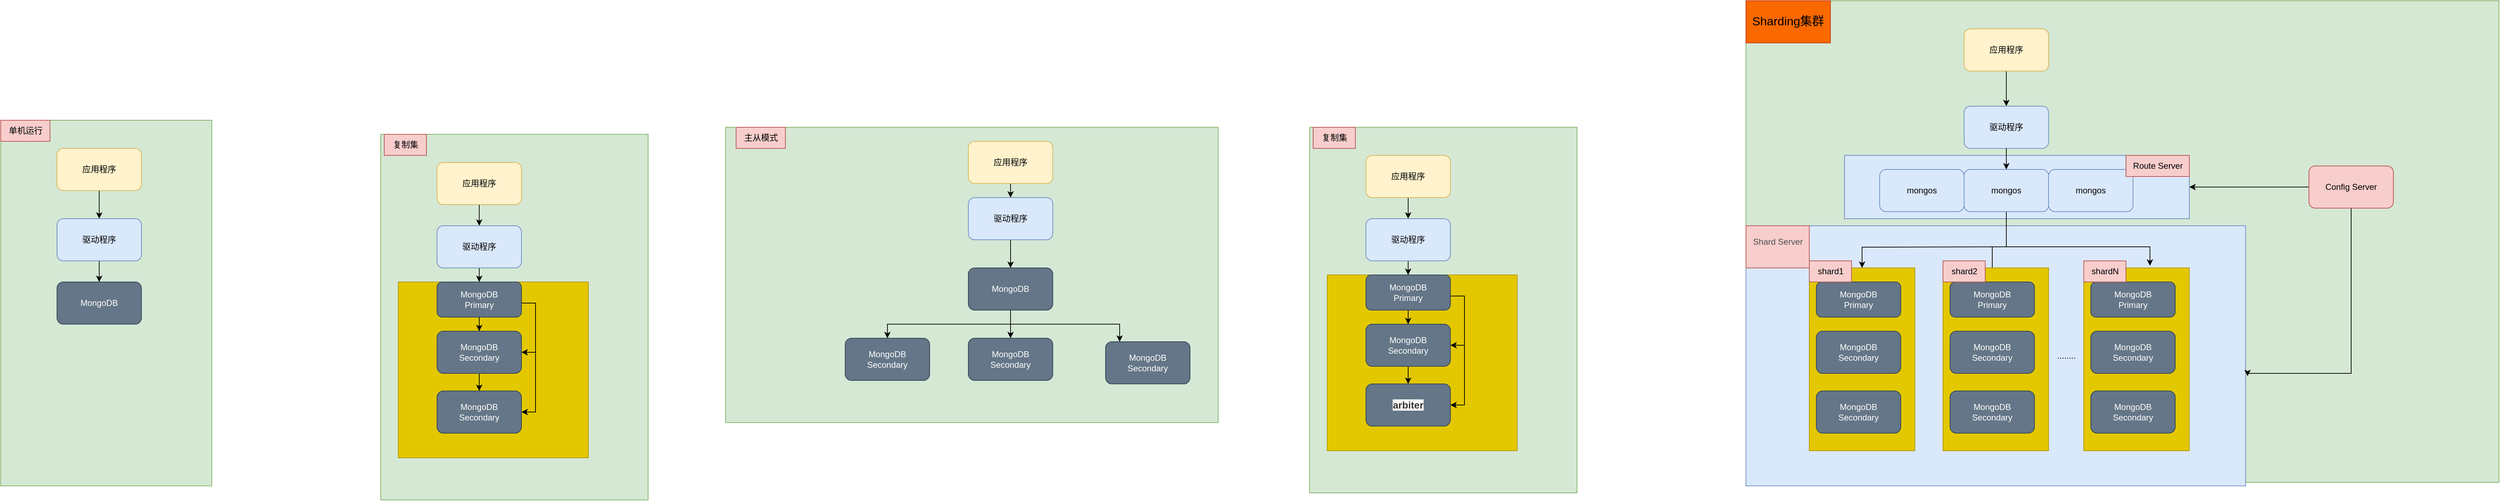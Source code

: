 <mxfile version="20.8.18" type="github">
  <diagram name="第 1 页" id="8SuLuBTpwIkDqSjnMxQ3">
    <mxGraphModel dx="1434" dy="764" grid="1" gridSize="10" guides="1" tooltips="1" connect="1" arrows="1" fold="1" page="1" pageScale="1" pageWidth="827" pageHeight="1169" math="0" shadow="0">
      <root>
        <mxCell id="0" />
        <mxCell id="1" parent="0" />
        <mxCell id="oWvnXfuGY_ad9esaMSXd-63" value="" style="rounded=0;whiteSpace=wrap;html=1;fillColor=#d5e8d4;strokeColor=#82b366;" parent="1" vertex="1">
          <mxGeometry x="2580" width="1070" height="685" as="geometry" />
        </mxCell>
        <mxCell id="l4rckHszjoB89K03YLhM-2" value="" style="rounded=0;whiteSpace=wrap;html=1;fillColor=#dae8fc;strokeColor=#6c8ebf;" vertex="1" parent="1">
          <mxGeometry x="2720" y="220" width="490" height="90" as="geometry" />
        </mxCell>
        <mxCell id="l4rckHszjoB89K03YLhM-1" value="" style="rounded=0;whiteSpace=wrap;html=1;fillColor=#dae8fc;strokeColor=#6c8ebf;" vertex="1" parent="1">
          <mxGeometry x="2580" y="320" width="710" height="370" as="geometry" />
        </mxCell>
        <mxCell id="oWvnXfuGY_ad9esaMSXd-9" value="" style="rounded=0;whiteSpace=wrap;html=1;fillColor=#d5e8d4;strokeColor=#82b366;" parent="1" vertex="1">
          <mxGeometry x="640" y="190" width="380" height="520" as="geometry" />
        </mxCell>
        <mxCell id="oWvnXfuGY_ad9esaMSXd-35" value="" style="rounded=0;whiteSpace=wrap;html=1;fillColor=#e3c800;fontColor=#000000;strokeColor=#B09500;" parent="1" vertex="1">
          <mxGeometry x="665" y="400" width="270" height="250" as="geometry" />
        </mxCell>
        <mxCell id="oWvnXfuGY_ad9esaMSXd-2" value="" style="rounded=0;whiteSpace=wrap;html=1;fillColor=#d5e8d4;strokeColor=#82b366;" parent="1" vertex="1">
          <mxGeometry x="100" y="170" width="300" height="520" as="geometry" />
        </mxCell>
        <mxCell id="oWvnXfuGY_ad9esaMSXd-3" value="单机运行" style="text;html=1;align=center;verticalAlign=middle;resizable=0;points=[];autosize=1;strokeColor=#b85450;fillColor=#f8cecc;" parent="1" vertex="1">
          <mxGeometry x="100" y="170" width="70" height="30" as="geometry" />
        </mxCell>
        <mxCell id="oWvnXfuGY_ad9esaMSXd-6" style="edgeStyle=orthogonalEdgeStyle;rounded=0;orthogonalLoop=1;jettySize=auto;html=1;entryX=0.5;entryY=0;entryDx=0;entryDy=0;" parent="1" source="oWvnXfuGY_ad9esaMSXd-4" target="oWvnXfuGY_ad9esaMSXd-5" edge="1">
          <mxGeometry relative="1" as="geometry" />
        </mxCell>
        <mxCell id="oWvnXfuGY_ad9esaMSXd-4" value="应用程序&lt;br&gt;" style="rounded=1;whiteSpace=wrap;html=1;fillColor=#fff2cc;strokeColor=#d6b656;" parent="1" vertex="1">
          <mxGeometry x="180" y="210" width="120" height="60" as="geometry" />
        </mxCell>
        <mxCell id="oWvnXfuGY_ad9esaMSXd-8" value="" style="edgeStyle=orthogonalEdgeStyle;rounded=0;orthogonalLoop=1;jettySize=auto;html=1;" parent="1" source="oWvnXfuGY_ad9esaMSXd-5" target="oWvnXfuGY_ad9esaMSXd-7" edge="1">
          <mxGeometry relative="1" as="geometry" />
        </mxCell>
        <mxCell id="oWvnXfuGY_ad9esaMSXd-5" value="驱动程序" style="rounded=1;whiteSpace=wrap;html=1;fillColor=#dae8fc;strokeColor=#6c8ebf;" parent="1" vertex="1">
          <mxGeometry x="180" y="310" width="120" height="60" as="geometry" />
        </mxCell>
        <mxCell id="oWvnXfuGY_ad9esaMSXd-7" value="MongoDB" style="rounded=1;whiteSpace=wrap;html=1;fillColor=#647687;fontColor=#ffffff;strokeColor=#314354;" parent="1" vertex="1">
          <mxGeometry x="180" y="400" width="120" height="60" as="geometry" />
        </mxCell>
        <mxCell id="oWvnXfuGY_ad9esaMSXd-10" value="复制集" style="text;html=1;align=center;verticalAlign=middle;resizable=0;points=[];autosize=1;strokeColor=#b85450;fillColor=#f8cecc;" parent="1" vertex="1">
          <mxGeometry x="645" y="190" width="60" height="30" as="geometry" />
        </mxCell>
        <mxCell id="oWvnXfuGY_ad9esaMSXd-11" style="edgeStyle=orthogonalEdgeStyle;rounded=0;orthogonalLoop=1;jettySize=auto;html=1;entryX=0.5;entryY=0;entryDx=0;entryDy=0;" parent="1" source="oWvnXfuGY_ad9esaMSXd-12" target="oWvnXfuGY_ad9esaMSXd-14" edge="1">
          <mxGeometry relative="1" as="geometry" />
        </mxCell>
        <mxCell id="oWvnXfuGY_ad9esaMSXd-12" value="应用程序&lt;br&gt;" style="rounded=1;whiteSpace=wrap;html=1;fillColor=#fff2cc;strokeColor=#d6b656;" parent="1" vertex="1">
          <mxGeometry x="720" y="230" width="120" height="60" as="geometry" />
        </mxCell>
        <mxCell id="oWvnXfuGY_ad9esaMSXd-13" value="" style="edgeStyle=orthogonalEdgeStyle;rounded=0;orthogonalLoop=1;jettySize=auto;html=1;" parent="1" source="oWvnXfuGY_ad9esaMSXd-14" target="oWvnXfuGY_ad9esaMSXd-15" edge="1">
          <mxGeometry relative="1" as="geometry" />
        </mxCell>
        <mxCell id="oWvnXfuGY_ad9esaMSXd-14" value="驱动程序" style="rounded=1;whiteSpace=wrap;html=1;fillColor=#dae8fc;strokeColor=#6c8ebf;" parent="1" vertex="1">
          <mxGeometry x="720" y="320" width="120" height="60" as="geometry" />
        </mxCell>
        <mxCell id="oWvnXfuGY_ad9esaMSXd-38" value="" style="edgeStyle=orthogonalEdgeStyle;rounded=0;orthogonalLoop=1;jettySize=auto;html=1;" parent="1" source="oWvnXfuGY_ad9esaMSXd-15" target="oWvnXfuGY_ad9esaMSXd-31" edge="1">
          <mxGeometry relative="1" as="geometry" />
        </mxCell>
        <mxCell id="oWvnXfuGY_ad9esaMSXd-39" style="edgeStyle=orthogonalEdgeStyle;rounded=0;orthogonalLoop=1;jettySize=auto;html=1;entryX=1;entryY=0.5;entryDx=0;entryDy=0;" parent="1" source="oWvnXfuGY_ad9esaMSXd-15" target="oWvnXfuGY_ad9esaMSXd-31" edge="1">
          <mxGeometry relative="1" as="geometry">
            <Array as="points">
              <mxPoint x="860" y="430" />
              <mxPoint x="860" y="500" />
            </Array>
          </mxGeometry>
        </mxCell>
        <mxCell id="oWvnXfuGY_ad9esaMSXd-40" style="edgeStyle=orthogonalEdgeStyle;rounded=0;orthogonalLoop=1;jettySize=auto;html=1;entryX=1;entryY=0.5;entryDx=0;entryDy=0;" parent="1" source="oWvnXfuGY_ad9esaMSXd-15" target="oWvnXfuGY_ad9esaMSXd-32" edge="1">
          <mxGeometry relative="1" as="geometry">
            <Array as="points">
              <mxPoint x="860" y="430" />
              <mxPoint x="860" y="585" />
            </Array>
          </mxGeometry>
        </mxCell>
        <mxCell id="oWvnXfuGY_ad9esaMSXd-15" value="MongoDB&lt;br&gt;Primary" style="rounded=1;whiteSpace=wrap;html=1;fillColor=#647687;fontColor=#ffffff;strokeColor=#314354;" parent="1" vertex="1">
          <mxGeometry x="720" y="400" width="120" height="50" as="geometry" />
        </mxCell>
        <mxCell id="oWvnXfuGY_ad9esaMSXd-24" value="" style="rounded=0;whiteSpace=wrap;html=1;fillColor=#d5e8d4;strokeColor=#82b366;" parent="1" vertex="1">
          <mxGeometry x="1130" y="180" width="700" height="420" as="geometry" />
        </mxCell>
        <mxCell id="oWvnXfuGY_ad9esaMSXd-25" value="主从模式" style="text;html=1;align=center;verticalAlign=middle;resizable=0;points=[];autosize=1;strokeColor=#b85450;fillColor=#f8cecc;" parent="1" vertex="1">
          <mxGeometry x="1145" y="180" width="70" height="30" as="geometry" />
        </mxCell>
        <mxCell id="oWvnXfuGY_ad9esaMSXd-26" style="edgeStyle=orthogonalEdgeStyle;rounded=0;orthogonalLoop=1;jettySize=auto;html=1;entryX=0.5;entryY=0;entryDx=0;entryDy=0;" parent="1" source="oWvnXfuGY_ad9esaMSXd-27" target="oWvnXfuGY_ad9esaMSXd-29" edge="1">
          <mxGeometry relative="1" as="geometry" />
        </mxCell>
        <mxCell id="oWvnXfuGY_ad9esaMSXd-27" value="应用程序&lt;br&gt;" style="rounded=1;whiteSpace=wrap;html=1;fillColor=#fff2cc;strokeColor=#d6b656;" parent="1" vertex="1">
          <mxGeometry x="1475" y="200" width="120" height="60" as="geometry" />
        </mxCell>
        <mxCell id="oWvnXfuGY_ad9esaMSXd-28" value="" style="edgeStyle=orthogonalEdgeStyle;rounded=0;orthogonalLoop=1;jettySize=auto;html=1;" parent="1" source="oWvnXfuGY_ad9esaMSXd-29" target="oWvnXfuGY_ad9esaMSXd-30" edge="1">
          <mxGeometry relative="1" as="geometry" />
        </mxCell>
        <mxCell id="oWvnXfuGY_ad9esaMSXd-29" value="驱动程序" style="rounded=1;whiteSpace=wrap;html=1;fillColor=#dae8fc;strokeColor=#6c8ebf;" parent="1" vertex="1">
          <mxGeometry x="1475" y="280" width="120" height="60" as="geometry" />
        </mxCell>
        <mxCell id="oWvnXfuGY_ad9esaMSXd-58" style="edgeStyle=orthogonalEdgeStyle;rounded=0;orthogonalLoop=1;jettySize=auto;html=1;exitX=0.5;exitY=1;exitDx=0;exitDy=0;" parent="1" source="oWvnXfuGY_ad9esaMSXd-30" target="oWvnXfuGY_ad9esaMSXd-57" edge="1">
          <mxGeometry relative="1" as="geometry" />
        </mxCell>
        <mxCell id="oWvnXfuGY_ad9esaMSXd-59" value="" style="edgeStyle=orthogonalEdgeStyle;rounded=0;orthogonalLoop=1;jettySize=auto;html=1;" parent="1" source="oWvnXfuGY_ad9esaMSXd-30" target="oWvnXfuGY_ad9esaMSXd-55" edge="1">
          <mxGeometry relative="1" as="geometry" />
        </mxCell>
        <mxCell id="oWvnXfuGY_ad9esaMSXd-30" value="MongoDB" style="rounded=1;whiteSpace=wrap;html=1;fillColor=#647687;fontColor=#ffffff;strokeColor=#314354;" parent="1" vertex="1">
          <mxGeometry x="1475" y="380" width="120" height="60" as="geometry" />
        </mxCell>
        <mxCell id="oWvnXfuGY_ad9esaMSXd-34" value="" style="edgeStyle=orthogonalEdgeStyle;rounded=0;orthogonalLoop=1;jettySize=auto;html=1;" parent="1" source="oWvnXfuGY_ad9esaMSXd-31" target="oWvnXfuGY_ad9esaMSXd-32" edge="1">
          <mxGeometry relative="1" as="geometry" />
        </mxCell>
        <mxCell id="oWvnXfuGY_ad9esaMSXd-31" value="MongoDB&lt;br style=&quot;border-color: var(--border-color);&quot;&gt;Secondary" style="rounded=1;whiteSpace=wrap;html=1;fillColor=#647687;fontColor=#ffffff;strokeColor=#314354;" parent="1" vertex="1">
          <mxGeometry x="720" y="470" width="120" height="60" as="geometry" />
        </mxCell>
        <mxCell id="oWvnXfuGY_ad9esaMSXd-32" value="MongoDB&lt;br style=&quot;border-color: var(--border-color);&quot;&gt;Secondary" style="rounded=1;whiteSpace=wrap;html=1;fillColor=#647687;fontColor=#ffffff;strokeColor=#314354;" parent="1" vertex="1">
          <mxGeometry x="720" y="555" width="120" height="60" as="geometry" />
        </mxCell>
        <mxCell id="oWvnXfuGY_ad9esaMSXd-41" value="" style="rounded=0;whiteSpace=wrap;html=1;fillColor=#d5e8d4;strokeColor=#82b366;" parent="1" vertex="1">
          <mxGeometry x="1960" y="180" width="380" height="520" as="geometry" />
        </mxCell>
        <mxCell id="oWvnXfuGY_ad9esaMSXd-42" value="" style="rounded=0;whiteSpace=wrap;html=1;fillColor=#e3c800;fontColor=#000000;strokeColor=#B09500;" parent="1" vertex="1">
          <mxGeometry x="1985" y="390" width="270" height="250" as="geometry" />
        </mxCell>
        <mxCell id="oWvnXfuGY_ad9esaMSXd-43" value="复制集" style="text;html=1;align=center;verticalAlign=middle;resizable=0;points=[];autosize=1;strokeColor=#b85450;fillColor=#f8cecc;" parent="1" vertex="1">
          <mxGeometry x="1965" y="180" width="60" height="30" as="geometry" />
        </mxCell>
        <mxCell id="oWvnXfuGY_ad9esaMSXd-44" style="edgeStyle=orthogonalEdgeStyle;rounded=0;orthogonalLoop=1;jettySize=auto;html=1;entryX=0.5;entryY=0;entryDx=0;entryDy=0;" parent="1" source="oWvnXfuGY_ad9esaMSXd-45" target="oWvnXfuGY_ad9esaMSXd-47" edge="1">
          <mxGeometry relative="1" as="geometry" />
        </mxCell>
        <mxCell id="oWvnXfuGY_ad9esaMSXd-45" value="应用程序&lt;br&gt;" style="rounded=1;whiteSpace=wrap;html=1;fillColor=#fff2cc;strokeColor=#d6b656;" parent="1" vertex="1">
          <mxGeometry x="2040" y="220" width="120" height="60" as="geometry" />
        </mxCell>
        <mxCell id="oWvnXfuGY_ad9esaMSXd-46" value="" style="edgeStyle=orthogonalEdgeStyle;rounded=0;orthogonalLoop=1;jettySize=auto;html=1;" parent="1" source="oWvnXfuGY_ad9esaMSXd-47" target="oWvnXfuGY_ad9esaMSXd-51" edge="1">
          <mxGeometry relative="1" as="geometry" />
        </mxCell>
        <mxCell id="oWvnXfuGY_ad9esaMSXd-47" value="驱动程序" style="rounded=1;whiteSpace=wrap;html=1;fillColor=#dae8fc;strokeColor=#6c8ebf;" parent="1" vertex="1">
          <mxGeometry x="2040" y="310" width="120" height="60" as="geometry" />
        </mxCell>
        <mxCell id="oWvnXfuGY_ad9esaMSXd-48" value="" style="edgeStyle=orthogonalEdgeStyle;rounded=0;orthogonalLoop=1;jettySize=auto;html=1;" parent="1" source="oWvnXfuGY_ad9esaMSXd-51" target="oWvnXfuGY_ad9esaMSXd-53" edge="1">
          <mxGeometry relative="1" as="geometry" />
        </mxCell>
        <mxCell id="oWvnXfuGY_ad9esaMSXd-49" style="edgeStyle=orthogonalEdgeStyle;rounded=0;orthogonalLoop=1;jettySize=auto;html=1;entryX=1;entryY=0.5;entryDx=0;entryDy=0;" parent="1" source="oWvnXfuGY_ad9esaMSXd-51" target="oWvnXfuGY_ad9esaMSXd-53" edge="1">
          <mxGeometry relative="1" as="geometry">
            <Array as="points">
              <mxPoint x="2180" y="420" />
              <mxPoint x="2180" y="490" />
            </Array>
          </mxGeometry>
        </mxCell>
        <mxCell id="oWvnXfuGY_ad9esaMSXd-50" style="edgeStyle=orthogonalEdgeStyle;rounded=0;orthogonalLoop=1;jettySize=auto;html=1;entryX=1;entryY=0.5;entryDx=0;entryDy=0;" parent="1" source="oWvnXfuGY_ad9esaMSXd-51" target="oWvnXfuGY_ad9esaMSXd-54" edge="1">
          <mxGeometry relative="1" as="geometry">
            <Array as="points">
              <mxPoint x="2180" y="420" />
              <mxPoint x="2180" y="575" />
            </Array>
          </mxGeometry>
        </mxCell>
        <mxCell id="oWvnXfuGY_ad9esaMSXd-51" value="MongoDB&lt;br&gt;Primary" style="rounded=1;whiteSpace=wrap;html=1;fillColor=#647687;fontColor=#ffffff;strokeColor=#314354;" parent="1" vertex="1">
          <mxGeometry x="2040" y="390" width="120" height="50" as="geometry" />
        </mxCell>
        <mxCell id="oWvnXfuGY_ad9esaMSXd-52" value="" style="edgeStyle=orthogonalEdgeStyle;rounded=0;orthogonalLoop=1;jettySize=auto;html=1;" parent="1" source="oWvnXfuGY_ad9esaMSXd-53" target="oWvnXfuGY_ad9esaMSXd-54" edge="1">
          <mxGeometry relative="1" as="geometry" />
        </mxCell>
        <mxCell id="oWvnXfuGY_ad9esaMSXd-53" value="MongoDB&lt;br style=&quot;border-color: var(--border-color);&quot;&gt;Secondary" style="rounded=1;whiteSpace=wrap;html=1;fillColor=#647687;fontColor=#ffffff;strokeColor=#314354;" parent="1" vertex="1">
          <mxGeometry x="2040" y="460" width="120" height="60" as="geometry" />
        </mxCell>
        <mxCell id="oWvnXfuGY_ad9esaMSXd-54" value="&lt;strong style=&quot;margin: 0px; padding: 0px; color: rgb(51, 51, 51); font-family: verdana, Arial, Helvetica, sans-serif; font-size: 14px; text-align: start; background-color: rgb(255, 255, 255);&quot;&gt;arbiter&lt;/strong&gt;" style="rounded=1;whiteSpace=wrap;html=1;fillColor=#647687;fontColor=#ffffff;strokeColor=#314354;" parent="1" vertex="1">
          <mxGeometry x="2040" y="545" width="120" height="60" as="geometry" />
        </mxCell>
        <mxCell id="oWvnXfuGY_ad9esaMSXd-60" style="edgeStyle=orthogonalEdgeStyle;rounded=0;orthogonalLoop=1;jettySize=auto;html=1;" parent="1" target="oWvnXfuGY_ad9esaMSXd-56" edge="1">
          <mxGeometry relative="1" as="geometry">
            <mxPoint x="1535" y="440" as="sourcePoint" />
            <Array as="points">
              <mxPoint x="1535" y="460" />
              <mxPoint x="1690" y="460" />
            </Array>
          </mxGeometry>
        </mxCell>
        <mxCell id="oWvnXfuGY_ad9esaMSXd-55" value="MongoDB&lt;br style=&quot;border-color: var(--border-color);&quot;&gt;Secondary" style="whiteSpace=wrap;html=1;fillColor=#647687;strokeColor=#314354;fontColor=#ffffff;rounded=1;" parent="1" vertex="1">
          <mxGeometry x="1475" y="480" width="120" height="60" as="geometry" />
        </mxCell>
        <mxCell id="oWvnXfuGY_ad9esaMSXd-56" value="MongoDB&lt;br style=&quot;border-color: var(--border-color);&quot;&gt;Secondary" style="whiteSpace=wrap;html=1;fillColor=#647687;strokeColor=#314354;fontColor=#ffffff;rounded=1;" parent="1" vertex="1">
          <mxGeometry x="1670" y="485" width="120" height="60" as="geometry" />
        </mxCell>
        <mxCell id="oWvnXfuGY_ad9esaMSXd-57" value="MongoDB&lt;br style=&quot;border-color: var(--border-color);&quot;&gt;Secondary" style="whiteSpace=wrap;html=1;fillColor=#647687;strokeColor=#314354;fontColor=#ffffff;rounded=1;" parent="1" vertex="1">
          <mxGeometry x="1300" y="480" width="120" height="60" as="geometry" />
        </mxCell>
        <mxCell id="oWvnXfuGY_ad9esaMSXd-64" value="" style="rounded=0;whiteSpace=wrap;html=1;fillColor=#e3c800;fontColor=#000000;strokeColor=#B09500;" parent="1" vertex="1">
          <mxGeometry x="2670" y="380" width="150" height="260" as="geometry" />
        </mxCell>
        <mxCell id="oWvnXfuGY_ad9esaMSXd-66" style="edgeStyle=orthogonalEdgeStyle;rounded=0;orthogonalLoop=1;jettySize=auto;html=1;entryX=0.5;entryY=0;entryDx=0;entryDy=0;" parent="1" source="oWvnXfuGY_ad9esaMSXd-67" target="oWvnXfuGY_ad9esaMSXd-69" edge="1">
          <mxGeometry relative="1" as="geometry" />
        </mxCell>
        <mxCell id="oWvnXfuGY_ad9esaMSXd-67" value="应用程序&lt;br&gt;" style="rounded=1;whiteSpace=wrap;html=1;fillColor=#fff2cc;strokeColor=#d6b656;" parent="1" vertex="1">
          <mxGeometry x="2890" y="40" width="120" height="60" as="geometry" />
        </mxCell>
        <mxCell id="oWvnXfuGY_ad9esaMSXd-68" value="" style="edgeStyle=orthogonalEdgeStyle;rounded=0;orthogonalLoop=1;jettySize=auto;html=1;entryX=0.5;entryY=0;entryDx=0;entryDy=0;" parent="1" target="oWvnXfuGY_ad9esaMSXd-64" edge="1">
          <mxGeometry relative="1" as="geometry">
            <mxPoint x="2950" y="350" as="sourcePoint" />
            <mxPoint x="2750" y="370" as="targetPoint" />
          </mxGeometry>
        </mxCell>
        <mxCell id="oWvnXfuGY_ad9esaMSXd-69" value="驱动程序" style="rounded=1;whiteSpace=wrap;html=1;fillColor=#dae8fc;strokeColor=#6c8ebf;" parent="1" vertex="1">
          <mxGeometry x="2890" y="150" width="120" height="60" as="geometry" />
        </mxCell>
        <mxCell id="oWvnXfuGY_ad9esaMSXd-73" value="MongoDB&lt;br&gt;Primary" style="rounded=1;whiteSpace=wrap;html=1;fillColor=#647687;fontColor=#ffffff;strokeColor=#314354;" parent="1" vertex="1">
          <mxGeometry x="2680" y="400" width="120" height="50" as="geometry" />
        </mxCell>
        <mxCell id="oWvnXfuGY_ad9esaMSXd-75" value="MongoDB&lt;br style=&quot;border-color: var(--border-color);&quot;&gt;Secondary" style="rounded=1;whiteSpace=wrap;html=1;fillColor=#647687;fontColor=#ffffff;strokeColor=#314354;" parent="1" vertex="1">
          <mxGeometry x="2680" y="470" width="120" height="60" as="geometry" />
        </mxCell>
        <mxCell id="oWvnXfuGY_ad9esaMSXd-76" value="MongoDB&lt;br style=&quot;border-color: var(--border-color);&quot;&gt;Secondary" style="rounded=1;whiteSpace=wrap;html=1;fillColor=#647687;fontColor=#ffffff;strokeColor=#314354;" parent="1" vertex="1">
          <mxGeometry x="2680" y="555" width="120" height="60" as="geometry" />
        </mxCell>
        <mxCell id="oWvnXfuGY_ad9esaMSXd-120" value="" style="edgeStyle=orthogonalEdgeStyle;rounded=0;orthogonalLoop=1;jettySize=auto;html=1;" parent="1" source="oWvnXfuGY_ad9esaMSXd-104" target="oWvnXfuGY_ad9esaMSXd-107" edge="1">
          <mxGeometry relative="1" as="geometry">
            <Array as="points">
              <mxPoint x="2950" y="350" />
              <mxPoint x="2930" y="350" />
            </Array>
          </mxGeometry>
        </mxCell>
        <mxCell id="oWvnXfuGY_ad9esaMSXd-121" style="edgeStyle=orthogonalEdgeStyle;rounded=0;orthogonalLoop=1;jettySize=auto;html=1;entryX=0.627;entryY=-0.012;entryDx=0;entryDy=0;entryPerimeter=0;" parent="1" source="oWvnXfuGY_ad9esaMSXd-104" target="oWvnXfuGY_ad9esaMSXd-110" edge="1">
          <mxGeometry relative="1" as="geometry">
            <Array as="points">
              <mxPoint x="2950" y="350" />
              <mxPoint x="3154" y="350" />
            </Array>
          </mxGeometry>
        </mxCell>
        <mxCell id="oWvnXfuGY_ad9esaMSXd-104" value="mongos" style="whiteSpace=wrap;html=1;fillColor=#dae8fc;strokeColor=#6c8ebf;rounded=1;" parent="1" vertex="1">
          <mxGeometry x="2890" y="240" width="120" height="60" as="geometry" />
        </mxCell>
        <mxCell id="oWvnXfuGY_ad9esaMSXd-105" value="mongos" style="whiteSpace=wrap;html=1;fillColor=#dae8fc;strokeColor=#6c8ebf;rounded=1;" parent="1" vertex="1">
          <mxGeometry x="3010" y="240" width="120" height="60" as="geometry" />
        </mxCell>
        <mxCell id="oWvnXfuGY_ad9esaMSXd-106" value="" style="rounded=0;whiteSpace=wrap;html=1;fillColor=#e3c800;fontColor=#000000;strokeColor=#B09500;" parent="1" vertex="1">
          <mxGeometry x="2860" y="380" width="150" height="260" as="geometry" />
        </mxCell>
        <mxCell id="oWvnXfuGY_ad9esaMSXd-107" value="MongoDB&lt;br&gt;Primary" style="rounded=1;whiteSpace=wrap;html=1;fillColor=#647687;fontColor=#ffffff;strokeColor=#314354;" parent="1" vertex="1">
          <mxGeometry x="2870" y="400" width="120" height="50" as="geometry" />
        </mxCell>
        <mxCell id="oWvnXfuGY_ad9esaMSXd-108" value="MongoDB&lt;br style=&quot;border-color: var(--border-color);&quot;&gt;Secondary" style="rounded=1;whiteSpace=wrap;html=1;fillColor=#647687;fontColor=#ffffff;strokeColor=#314354;" parent="1" vertex="1">
          <mxGeometry x="2870" y="470" width="120" height="60" as="geometry" />
        </mxCell>
        <mxCell id="oWvnXfuGY_ad9esaMSXd-109" value="MongoDB&lt;br style=&quot;border-color: var(--border-color);&quot;&gt;Secondary" style="rounded=1;whiteSpace=wrap;html=1;fillColor=#647687;fontColor=#ffffff;strokeColor=#314354;" parent="1" vertex="1">
          <mxGeometry x="2870" y="555" width="120" height="60" as="geometry" />
        </mxCell>
        <mxCell id="oWvnXfuGY_ad9esaMSXd-110" value="" style="rounded=0;whiteSpace=wrap;html=1;fillColor=#e3c800;fontColor=#000000;strokeColor=#B09500;" parent="1" vertex="1">
          <mxGeometry x="3060" y="380" width="150" height="260" as="geometry" />
        </mxCell>
        <mxCell id="oWvnXfuGY_ad9esaMSXd-111" value="MongoDB&lt;br&gt;Primary" style="rounded=1;whiteSpace=wrap;html=1;fillColor=#647687;fontColor=#ffffff;strokeColor=#314354;" parent="1" vertex="1">
          <mxGeometry x="3070" y="400" width="120" height="50" as="geometry" />
        </mxCell>
        <mxCell id="oWvnXfuGY_ad9esaMSXd-112" value="MongoDB&lt;br style=&quot;border-color: var(--border-color);&quot;&gt;Secondary" style="rounded=1;whiteSpace=wrap;html=1;fillColor=#647687;fontColor=#ffffff;strokeColor=#314354;" parent="1" vertex="1">
          <mxGeometry x="3070" y="470" width="120" height="60" as="geometry" />
        </mxCell>
        <mxCell id="oWvnXfuGY_ad9esaMSXd-113" value="MongoDB&lt;br style=&quot;border-color: var(--border-color);&quot;&gt;Secondary" style="rounded=1;whiteSpace=wrap;html=1;fillColor=#647687;fontColor=#ffffff;strokeColor=#314354;" parent="1" vertex="1">
          <mxGeometry x="3070" y="555" width="120" height="60" as="geometry" />
        </mxCell>
        <mxCell id="oWvnXfuGY_ad9esaMSXd-119" value="" style="endArrow=classic;html=1;rounded=0;exitX=0.5;exitY=1;exitDx=0;exitDy=0;entryX=0.5;entryY=0;entryDx=0;entryDy=0;" parent="1" source="oWvnXfuGY_ad9esaMSXd-69" target="oWvnXfuGY_ad9esaMSXd-104" edge="1">
          <mxGeometry width="50" height="50" relative="1" as="geometry">
            <mxPoint x="3000" y="340" as="sourcePoint" />
            <mxPoint x="3010" y="240" as="targetPoint" />
          </mxGeometry>
        </mxCell>
        <mxCell id="oWvnXfuGY_ad9esaMSXd-122" value="shard2" style="text;html=1;align=center;verticalAlign=middle;resizable=0;points=[];autosize=1;strokeColor=#b85450;fillColor=#f8cecc;" parent="1" vertex="1">
          <mxGeometry x="2860" y="370" width="60" height="30" as="geometry" />
        </mxCell>
        <mxCell id="oWvnXfuGY_ad9esaMSXd-123" value="shard1" style="text;html=1;align=center;verticalAlign=middle;resizable=0;points=[];autosize=1;strokeColor=#b85450;fillColor=#f8cecc;" parent="1" vertex="1">
          <mxGeometry x="2670" y="370" width="60" height="30" as="geometry" />
        </mxCell>
        <mxCell id="oWvnXfuGY_ad9esaMSXd-65" value="shardN" style="text;html=1;align=center;verticalAlign=middle;resizable=0;points=[];autosize=1;strokeColor=#b85450;fillColor=#f8cecc;" parent="1" vertex="1">
          <mxGeometry x="3060" y="370" width="60" height="30" as="geometry" />
        </mxCell>
        <mxCell id="oWvnXfuGY_ad9esaMSXd-124" value="........" style="text;html=1;align=center;verticalAlign=middle;resizable=0;points=[];autosize=1;strokeColor=none;fillColor=none;" parent="1" vertex="1">
          <mxGeometry x="3010" y="490" width="50" height="30" as="geometry" />
        </mxCell>
        <mxCell id="oWvnXfuGY_ad9esaMSXd-125" value="mongos" style="whiteSpace=wrap;html=1;fillColor=#dae8fc;strokeColor=#6c8ebf;rounded=1;" parent="1" vertex="1">
          <mxGeometry x="2770" y="240" width="120" height="60" as="geometry" />
        </mxCell>
        <mxCell id="oWvnXfuGY_ad9esaMSXd-127" value="&lt;font style=&quot;font-size: 17px;&quot;&gt;Sharding集群&lt;/font&gt;" style="rounded=0;whiteSpace=wrap;html=1;fillColor=#fa6800;fontColor=#000000;strokeColor=#C73500;" parent="1" vertex="1">
          <mxGeometry x="2580" width="120" height="60" as="geometry" />
        </mxCell>
        <mxCell id="l4rckHszjoB89K03YLhM-3" value="Route Server" style="text;html=1;align=center;verticalAlign=middle;resizable=0;points=[];autosize=1;strokeColor=#b85450;fillColor=#f8cecc;" vertex="1" parent="1">
          <mxGeometry x="3120" y="220" width="90" height="30" as="geometry" />
        </mxCell>
        <mxCell id="l4rckHszjoB89K03YLhM-6" style="edgeStyle=orthogonalEdgeStyle;rounded=0;orthogonalLoop=1;jettySize=auto;html=1;" edge="1" parent="1" source="l4rckHszjoB89K03YLhM-4" target="l4rckHszjoB89K03YLhM-2">
          <mxGeometry relative="1" as="geometry" />
        </mxCell>
        <mxCell id="l4rckHszjoB89K03YLhM-7" style="edgeStyle=orthogonalEdgeStyle;rounded=0;orthogonalLoop=1;jettySize=auto;html=1;entryX=1.004;entryY=0.578;entryDx=0;entryDy=0;entryPerimeter=0;" edge="1" parent="1" source="l4rckHszjoB89K03YLhM-4" target="l4rckHszjoB89K03YLhM-1">
          <mxGeometry relative="1" as="geometry">
            <Array as="points">
              <mxPoint x="3440" y="530" />
              <mxPoint x="3293" y="530" />
            </Array>
          </mxGeometry>
        </mxCell>
        <mxCell id="l4rckHszjoB89K03YLhM-4" value="Config Server" style="rounded=1;whiteSpace=wrap;html=1;fillColor=#f8cecc;strokeColor=#b85450;" vertex="1" parent="1">
          <mxGeometry x="3380" y="235" width="120" height="60" as="geometry" />
        </mxCell>
        <mxCell id="l4rckHszjoB89K03YLhM-8" value="&#xa;&lt;span style=&quot;color: #4d4d4d;&quot;&gt;Shard Server&lt;/span&gt;&#xa;&#xa;" style="text;html=1;align=center;verticalAlign=middle;resizable=0;points=[];autosize=1;strokeColor=#b85450;fillColor=#f8cecc;" vertex="1" parent="1">
          <mxGeometry x="2580" y="320" width="90" height="60" as="geometry" />
        </mxCell>
      </root>
    </mxGraphModel>
  </diagram>
</mxfile>
